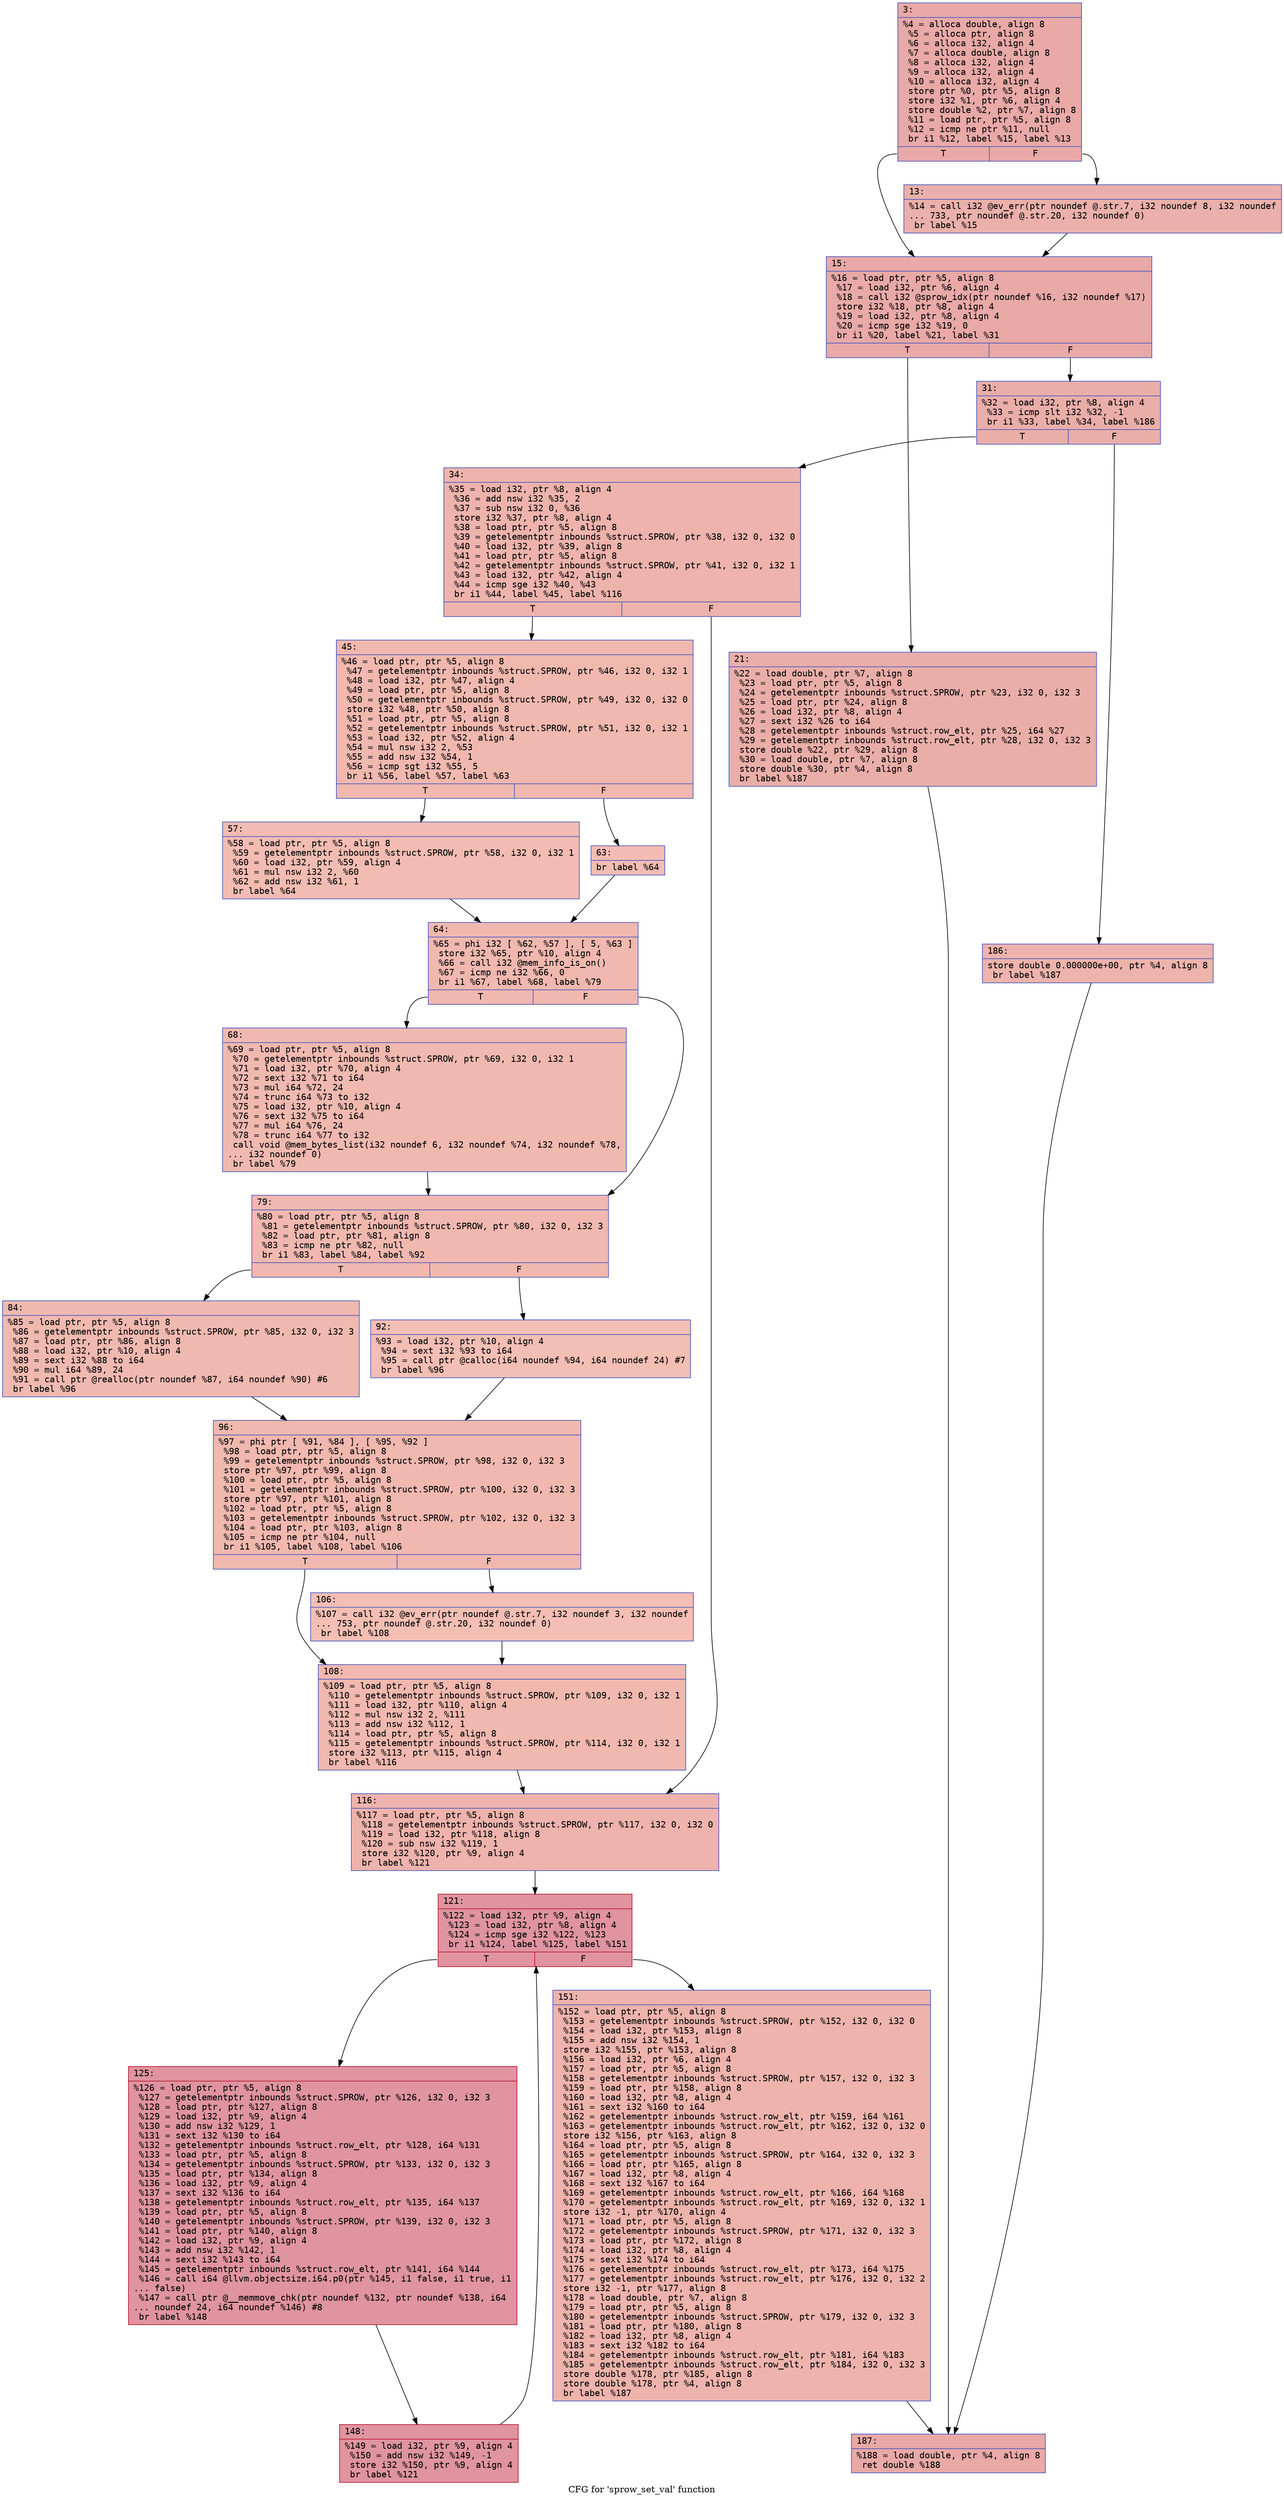 digraph "CFG for 'sprow_set_val' function" {
	label="CFG for 'sprow_set_val' function";

	Node0x600002550190 [shape=record,color="#3d50c3ff", style=filled, fillcolor="#ca3b3770" fontname="Courier",label="{3:\l|  %4 = alloca double, align 8\l  %5 = alloca ptr, align 8\l  %6 = alloca i32, align 4\l  %7 = alloca double, align 8\l  %8 = alloca i32, align 4\l  %9 = alloca i32, align 4\l  %10 = alloca i32, align 4\l  store ptr %0, ptr %5, align 8\l  store i32 %1, ptr %6, align 4\l  store double %2, ptr %7, align 8\l  %11 = load ptr, ptr %5, align 8\l  %12 = icmp ne ptr %11, null\l  br i1 %12, label %15, label %13\l|{<s0>T|<s1>F}}"];
	Node0x600002550190:s0 -> Node0x600002550230[tooltip="3 -> 15\nProbability 62.50%" ];
	Node0x600002550190:s1 -> Node0x6000025501e0[tooltip="3 -> 13\nProbability 37.50%" ];
	Node0x6000025501e0 [shape=record,color="#3d50c3ff", style=filled, fillcolor="#d24b4070" fontname="Courier",label="{13:\l|  %14 = call i32 @ev_err(ptr noundef @.str.7, i32 noundef 8, i32 noundef\l... 733, ptr noundef @.str.20, i32 noundef 0)\l  br label %15\l}"];
	Node0x6000025501e0 -> Node0x600002550230[tooltip="13 -> 15\nProbability 100.00%" ];
	Node0x600002550230 [shape=record,color="#3d50c3ff", style=filled, fillcolor="#ca3b3770" fontname="Courier",label="{15:\l|  %16 = load ptr, ptr %5, align 8\l  %17 = load i32, ptr %6, align 4\l  %18 = call i32 @sprow_idx(ptr noundef %16, i32 noundef %17)\l  store i32 %18, ptr %8, align 4\l  %19 = load i32, ptr %8, align 4\l  %20 = icmp sge i32 %19, 0\l  br i1 %20, label %21, label %31\l|{<s0>T|<s1>F}}"];
	Node0x600002550230:s0 -> Node0x600002550280[tooltip="15 -> 21\nProbability 50.00%" ];
	Node0x600002550230:s1 -> Node0x6000025502d0[tooltip="15 -> 31\nProbability 50.00%" ];
	Node0x600002550280 [shape=record,color="#3d50c3ff", style=filled, fillcolor="#d0473d70" fontname="Courier",label="{21:\l|  %22 = load double, ptr %7, align 8\l  %23 = load ptr, ptr %5, align 8\l  %24 = getelementptr inbounds %struct.SPROW, ptr %23, i32 0, i32 3\l  %25 = load ptr, ptr %24, align 8\l  %26 = load i32, ptr %8, align 4\l  %27 = sext i32 %26 to i64\l  %28 = getelementptr inbounds %struct.row_elt, ptr %25, i64 %27\l  %29 = getelementptr inbounds %struct.row_elt, ptr %28, i32 0, i32 3\l  store double %22, ptr %29, align 8\l  %30 = load double, ptr %7, align 8\l  store double %30, ptr %4, align 8\l  br label %187\l}"];
	Node0x600002550280 -> Node0x6000025508c0[tooltip="21 -> 187\nProbability 100.00%" ];
	Node0x6000025502d0 [shape=record,color="#3d50c3ff", style=filled, fillcolor="#d0473d70" fontname="Courier",label="{31:\l|  %32 = load i32, ptr %8, align 4\l  %33 = icmp slt i32 %32, -1\l  br i1 %33, label %34, label %186\l|{<s0>T|<s1>F}}"];
	Node0x6000025502d0:s0 -> Node0x600002550320[tooltip="31 -> 34\nProbability 50.00%" ];
	Node0x6000025502d0:s1 -> Node0x600002550870[tooltip="31 -> 186\nProbability 50.00%" ];
	Node0x600002550320 [shape=record,color="#3d50c3ff", style=filled, fillcolor="#d6524470" fontname="Courier",label="{34:\l|  %35 = load i32, ptr %8, align 4\l  %36 = add nsw i32 %35, 2\l  %37 = sub nsw i32 0, %36\l  store i32 %37, ptr %8, align 4\l  %38 = load ptr, ptr %5, align 8\l  %39 = getelementptr inbounds %struct.SPROW, ptr %38, i32 0, i32 0\l  %40 = load i32, ptr %39, align 8\l  %41 = load ptr, ptr %5, align 8\l  %42 = getelementptr inbounds %struct.SPROW, ptr %41, i32 0, i32 1\l  %43 = load i32, ptr %42, align 4\l  %44 = icmp sge i32 %40, %43\l  br i1 %44, label %45, label %116\l|{<s0>T|<s1>F}}"];
	Node0x600002550320:s0 -> Node0x600002550370[tooltip="34 -> 45\nProbability 50.00%" ];
	Node0x600002550320:s1 -> Node0x6000025506e0[tooltip="34 -> 116\nProbability 50.00%" ];
	Node0x600002550370 [shape=record,color="#3d50c3ff", style=filled, fillcolor="#dc5d4a70" fontname="Courier",label="{45:\l|  %46 = load ptr, ptr %5, align 8\l  %47 = getelementptr inbounds %struct.SPROW, ptr %46, i32 0, i32 1\l  %48 = load i32, ptr %47, align 4\l  %49 = load ptr, ptr %5, align 8\l  %50 = getelementptr inbounds %struct.SPROW, ptr %49, i32 0, i32 0\l  store i32 %48, ptr %50, align 8\l  %51 = load ptr, ptr %5, align 8\l  %52 = getelementptr inbounds %struct.SPROW, ptr %51, i32 0, i32 1\l  %53 = load i32, ptr %52, align 4\l  %54 = mul nsw i32 2, %53\l  %55 = add nsw i32 %54, 1\l  %56 = icmp sgt i32 %55, 5\l  br i1 %56, label %57, label %63\l|{<s0>T|<s1>F}}"];
	Node0x600002550370:s0 -> Node0x6000025503c0[tooltip="45 -> 57\nProbability 50.00%" ];
	Node0x600002550370:s1 -> Node0x600002550410[tooltip="45 -> 63\nProbability 50.00%" ];
	Node0x6000025503c0 [shape=record,color="#3d50c3ff", style=filled, fillcolor="#e1675170" fontname="Courier",label="{57:\l|  %58 = load ptr, ptr %5, align 8\l  %59 = getelementptr inbounds %struct.SPROW, ptr %58, i32 0, i32 1\l  %60 = load i32, ptr %59, align 4\l  %61 = mul nsw i32 2, %60\l  %62 = add nsw i32 %61, 1\l  br label %64\l}"];
	Node0x6000025503c0 -> Node0x600002550460[tooltip="57 -> 64\nProbability 100.00%" ];
	Node0x600002550410 [shape=record,color="#3d50c3ff", style=filled, fillcolor="#e1675170" fontname="Courier",label="{63:\l|  br label %64\l}"];
	Node0x600002550410 -> Node0x600002550460[tooltip="63 -> 64\nProbability 100.00%" ];
	Node0x600002550460 [shape=record,color="#3d50c3ff", style=filled, fillcolor="#dc5d4a70" fontname="Courier",label="{64:\l|  %65 = phi i32 [ %62, %57 ], [ 5, %63 ]\l  store i32 %65, ptr %10, align 4\l  %66 = call i32 @mem_info_is_on()\l  %67 = icmp ne i32 %66, 0\l  br i1 %67, label %68, label %79\l|{<s0>T|<s1>F}}"];
	Node0x600002550460:s0 -> Node0x6000025504b0[tooltip="64 -> 68\nProbability 62.50%" ];
	Node0x600002550460:s1 -> Node0x600002550500[tooltip="64 -> 79\nProbability 37.50%" ];
	Node0x6000025504b0 [shape=record,color="#3d50c3ff", style=filled, fillcolor="#de614d70" fontname="Courier",label="{68:\l|  %69 = load ptr, ptr %5, align 8\l  %70 = getelementptr inbounds %struct.SPROW, ptr %69, i32 0, i32 1\l  %71 = load i32, ptr %70, align 4\l  %72 = sext i32 %71 to i64\l  %73 = mul i64 %72, 24\l  %74 = trunc i64 %73 to i32\l  %75 = load i32, ptr %10, align 4\l  %76 = sext i32 %75 to i64\l  %77 = mul i64 %76, 24\l  %78 = trunc i64 %77 to i32\l  call void @mem_bytes_list(i32 noundef 6, i32 noundef %74, i32 noundef %78,\l... i32 noundef 0)\l  br label %79\l}"];
	Node0x6000025504b0 -> Node0x600002550500[tooltip="68 -> 79\nProbability 100.00%" ];
	Node0x600002550500 [shape=record,color="#3d50c3ff", style=filled, fillcolor="#dc5d4a70" fontname="Courier",label="{79:\l|  %80 = load ptr, ptr %5, align 8\l  %81 = getelementptr inbounds %struct.SPROW, ptr %80, i32 0, i32 3\l  %82 = load ptr, ptr %81, align 8\l  %83 = icmp ne ptr %82, null\l  br i1 %83, label %84, label %92\l|{<s0>T|<s1>F}}"];
	Node0x600002550500:s0 -> Node0x600002550550[tooltip="79 -> 84\nProbability 62.50%" ];
	Node0x600002550500:s1 -> Node0x6000025505a0[tooltip="79 -> 92\nProbability 37.50%" ];
	Node0x600002550550 [shape=record,color="#3d50c3ff", style=filled, fillcolor="#de614d70" fontname="Courier",label="{84:\l|  %85 = load ptr, ptr %5, align 8\l  %86 = getelementptr inbounds %struct.SPROW, ptr %85, i32 0, i32 3\l  %87 = load ptr, ptr %86, align 8\l  %88 = load i32, ptr %10, align 4\l  %89 = sext i32 %88 to i64\l  %90 = mul i64 %89, 24\l  %91 = call ptr @realloc(ptr noundef %87, i64 noundef %90) #6\l  br label %96\l}"];
	Node0x600002550550 -> Node0x6000025505f0[tooltip="84 -> 96\nProbability 100.00%" ];
	Node0x6000025505a0 [shape=record,color="#3d50c3ff", style=filled, fillcolor="#e36c5570" fontname="Courier",label="{92:\l|  %93 = load i32, ptr %10, align 4\l  %94 = sext i32 %93 to i64\l  %95 = call ptr @calloc(i64 noundef %94, i64 noundef 24) #7\l  br label %96\l}"];
	Node0x6000025505a0 -> Node0x6000025505f0[tooltip="92 -> 96\nProbability 100.00%" ];
	Node0x6000025505f0 [shape=record,color="#3d50c3ff", style=filled, fillcolor="#dc5d4a70" fontname="Courier",label="{96:\l|  %97 = phi ptr [ %91, %84 ], [ %95, %92 ]\l  %98 = load ptr, ptr %5, align 8\l  %99 = getelementptr inbounds %struct.SPROW, ptr %98, i32 0, i32 3\l  store ptr %97, ptr %99, align 8\l  %100 = load ptr, ptr %5, align 8\l  %101 = getelementptr inbounds %struct.SPROW, ptr %100, i32 0, i32 3\l  store ptr %97, ptr %101, align 8\l  %102 = load ptr, ptr %5, align 8\l  %103 = getelementptr inbounds %struct.SPROW, ptr %102, i32 0, i32 3\l  %104 = load ptr, ptr %103, align 8\l  %105 = icmp ne ptr %104, null\l  br i1 %105, label %108, label %106\l|{<s0>T|<s1>F}}"];
	Node0x6000025505f0:s0 -> Node0x600002550690[tooltip="96 -> 108\nProbability 62.50%" ];
	Node0x6000025505f0:s1 -> Node0x600002550640[tooltip="96 -> 106\nProbability 37.50%" ];
	Node0x600002550640 [shape=record,color="#3d50c3ff", style=filled, fillcolor="#e36c5570" fontname="Courier",label="{106:\l|  %107 = call i32 @ev_err(ptr noundef @.str.7, i32 noundef 3, i32 noundef\l... 753, ptr noundef @.str.20, i32 noundef 0)\l  br label %108\l}"];
	Node0x600002550640 -> Node0x600002550690[tooltip="106 -> 108\nProbability 100.00%" ];
	Node0x600002550690 [shape=record,color="#3d50c3ff", style=filled, fillcolor="#dc5d4a70" fontname="Courier",label="{108:\l|  %109 = load ptr, ptr %5, align 8\l  %110 = getelementptr inbounds %struct.SPROW, ptr %109, i32 0, i32 1\l  %111 = load i32, ptr %110, align 4\l  %112 = mul nsw i32 2, %111\l  %113 = add nsw i32 %112, 1\l  %114 = load ptr, ptr %5, align 8\l  %115 = getelementptr inbounds %struct.SPROW, ptr %114, i32 0, i32 1\l  store i32 %113, ptr %115, align 4\l  br label %116\l}"];
	Node0x600002550690 -> Node0x6000025506e0[tooltip="108 -> 116\nProbability 100.00%" ];
	Node0x6000025506e0 [shape=record,color="#3d50c3ff", style=filled, fillcolor="#d6524470" fontname="Courier",label="{116:\l|  %117 = load ptr, ptr %5, align 8\l  %118 = getelementptr inbounds %struct.SPROW, ptr %117, i32 0, i32 0\l  %119 = load i32, ptr %118, align 8\l  %120 = sub nsw i32 %119, 1\l  store i32 %120, ptr %9, align 4\l  br label %121\l}"];
	Node0x6000025506e0 -> Node0x600002550730[tooltip="116 -> 121\nProbability 100.00%" ];
	Node0x600002550730 [shape=record,color="#b70d28ff", style=filled, fillcolor="#b70d2870" fontname="Courier",label="{121:\l|  %122 = load i32, ptr %9, align 4\l  %123 = load i32, ptr %8, align 4\l  %124 = icmp sge i32 %122, %123\l  br i1 %124, label %125, label %151\l|{<s0>T|<s1>F}}"];
	Node0x600002550730:s0 -> Node0x600002550780[tooltip="121 -> 125\nProbability 96.88%" ];
	Node0x600002550730:s1 -> Node0x600002550820[tooltip="121 -> 151\nProbability 3.12%" ];
	Node0x600002550780 [shape=record,color="#b70d28ff", style=filled, fillcolor="#b70d2870" fontname="Courier",label="{125:\l|  %126 = load ptr, ptr %5, align 8\l  %127 = getelementptr inbounds %struct.SPROW, ptr %126, i32 0, i32 3\l  %128 = load ptr, ptr %127, align 8\l  %129 = load i32, ptr %9, align 4\l  %130 = add nsw i32 %129, 1\l  %131 = sext i32 %130 to i64\l  %132 = getelementptr inbounds %struct.row_elt, ptr %128, i64 %131\l  %133 = load ptr, ptr %5, align 8\l  %134 = getelementptr inbounds %struct.SPROW, ptr %133, i32 0, i32 3\l  %135 = load ptr, ptr %134, align 8\l  %136 = load i32, ptr %9, align 4\l  %137 = sext i32 %136 to i64\l  %138 = getelementptr inbounds %struct.row_elt, ptr %135, i64 %137\l  %139 = load ptr, ptr %5, align 8\l  %140 = getelementptr inbounds %struct.SPROW, ptr %139, i32 0, i32 3\l  %141 = load ptr, ptr %140, align 8\l  %142 = load i32, ptr %9, align 4\l  %143 = add nsw i32 %142, 1\l  %144 = sext i32 %143 to i64\l  %145 = getelementptr inbounds %struct.row_elt, ptr %141, i64 %144\l  %146 = call i64 @llvm.objectsize.i64.p0(ptr %145, i1 false, i1 true, i1\l... false)\l  %147 = call ptr @__memmove_chk(ptr noundef %132, ptr noundef %138, i64\l... noundef 24, i64 noundef %146) #8\l  br label %148\l}"];
	Node0x600002550780 -> Node0x6000025507d0[tooltip="125 -> 148\nProbability 100.00%" ];
	Node0x6000025507d0 [shape=record,color="#b70d28ff", style=filled, fillcolor="#b70d2870" fontname="Courier",label="{148:\l|  %149 = load i32, ptr %9, align 4\l  %150 = add nsw i32 %149, -1\l  store i32 %150, ptr %9, align 4\l  br label %121\l}"];
	Node0x6000025507d0 -> Node0x600002550730[tooltip="148 -> 121\nProbability 100.00%" ];
	Node0x600002550820 [shape=record,color="#3d50c3ff", style=filled, fillcolor="#d6524470" fontname="Courier",label="{151:\l|  %152 = load ptr, ptr %5, align 8\l  %153 = getelementptr inbounds %struct.SPROW, ptr %152, i32 0, i32 0\l  %154 = load i32, ptr %153, align 8\l  %155 = add nsw i32 %154, 1\l  store i32 %155, ptr %153, align 8\l  %156 = load i32, ptr %6, align 4\l  %157 = load ptr, ptr %5, align 8\l  %158 = getelementptr inbounds %struct.SPROW, ptr %157, i32 0, i32 3\l  %159 = load ptr, ptr %158, align 8\l  %160 = load i32, ptr %8, align 4\l  %161 = sext i32 %160 to i64\l  %162 = getelementptr inbounds %struct.row_elt, ptr %159, i64 %161\l  %163 = getelementptr inbounds %struct.row_elt, ptr %162, i32 0, i32 0\l  store i32 %156, ptr %163, align 8\l  %164 = load ptr, ptr %5, align 8\l  %165 = getelementptr inbounds %struct.SPROW, ptr %164, i32 0, i32 3\l  %166 = load ptr, ptr %165, align 8\l  %167 = load i32, ptr %8, align 4\l  %168 = sext i32 %167 to i64\l  %169 = getelementptr inbounds %struct.row_elt, ptr %166, i64 %168\l  %170 = getelementptr inbounds %struct.row_elt, ptr %169, i32 0, i32 1\l  store i32 -1, ptr %170, align 4\l  %171 = load ptr, ptr %5, align 8\l  %172 = getelementptr inbounds %struct.SPROW, ptr %171, i32 0, i32 3\l  %173 = load ptr, ptr %172, align 8\l  %174 = load i32, ptr %8, align 4\l  %175 = sext i32 %174 to i64\l  %176 = getelementptr inbounds %struct.row_elt, ptr %173, i64 %175\l  %177 = getelementptr inbounds %struct.row_elt, ptr %176, i32 0, i32 2\l  store i32 -1, ptr %177, align 8\l  %178 = load double, ptr %7, align 8\l  %179 = load ptr, ptr %5, align 8\l  %180 = getelementptr inbounds %struct.SPROW, ptr %179, i32 0, i32 3\l  %181 = load ptr, ptr %180, align 8\l  %182 = load i32, ptr %8, align 4\l  %183 = sext i32 %182 to i64\l  %184 = getelementptr inbounds %struct.row_elt, ptr %181, i64 %183\l  %185 = getelementptr inbounds %struct.row_elt, ptr %184, i32 0, i32 3\l  store double %178, ptr %185, align 8\l  store double %178, ptr %4, align 8\l  br label %187\l}"];
	Node0x600002550820 -> Node0x6000025508c0[tooltip="151 -> 187\nProbability 100.00%" ];
	Node0x600002550870 [shape=record,color="#3d50c3ff", style=filled, fillcolor="#d6524470" fontname="Courier",label="{186:\l|  store double 0.000000e+00, ptr %4, align 8\l  br label %187\l}"];
	Node0x600002550870 -> Node0x6000025508c0[tooltip="186 -> 187\nProbability 100.00%" ];
	Node0x6000025508c0 [shape=record,color="#3d50c3ff", style=filled, fillcolor="#ca3b3770" fontname="Courier",label="{187:\l|  %188 = load double, ptr %4, align 8\l  ret double %188\l}"];
}

